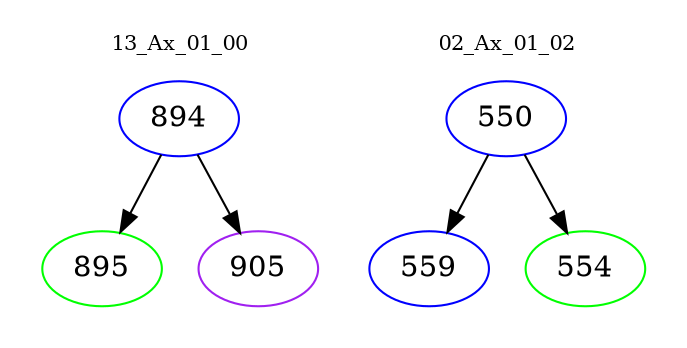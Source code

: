 digraph{
subgraph cluster_0 {
color = white
label = "13_Ax_01_00";
fontsize=10;
T0_894 [label="894", color="blue"]
T0_894 -> T0_895 [color="black"]
T0_895 [label="895", color="green"]
T0_894 -> T0_905 [color="black"]
T0_905 [label="905", color="purple"]
}
subgraph cluster_1 {
color = white
label = "02_Ax_01_02";
fontsize=10;
T1_550 [label="550", color="blue"]
T1_550 -> T1_559 [color="black"]
T1_559 [label="559", color="blue"]
T1_550 -> T1_554 [color="black"]
T1_554 [label="554", color="green"]
}
}
